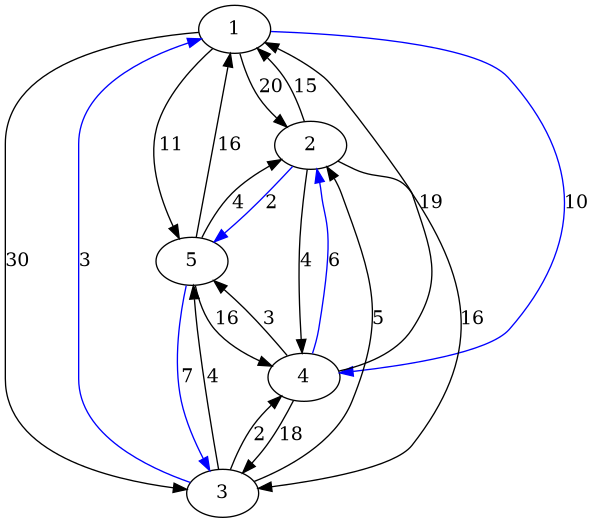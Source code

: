 @startdot
digraph graf {
1 -> 2 [label=20];
1 -> 3 [label=30];
1 -> 4 [label=10, color=Blue];
1 -> 5 [label=11];
2 -> 1 [label=15];
2 -> 3 [label=16];
2 -> 4 [label=4];
2 -> 5 [label=2, color=Blue];
3 -> 1 [label=3, color=Blue];
3 -> 2 [label=5];
3 -> 4 [label=2];
3 -> 5 [label=4];
4 -> 1 [label=19];
4 -> 2 [label=6, color=Blue];
4 -> 3 [label=18];
4 -> 5 [label=3];
5 -> 1 [label=16];
5 -> 2 [label=4];
5 -> 3 [label=7, color=Blue];
5 -> 4 [label=16];
}
@enddot